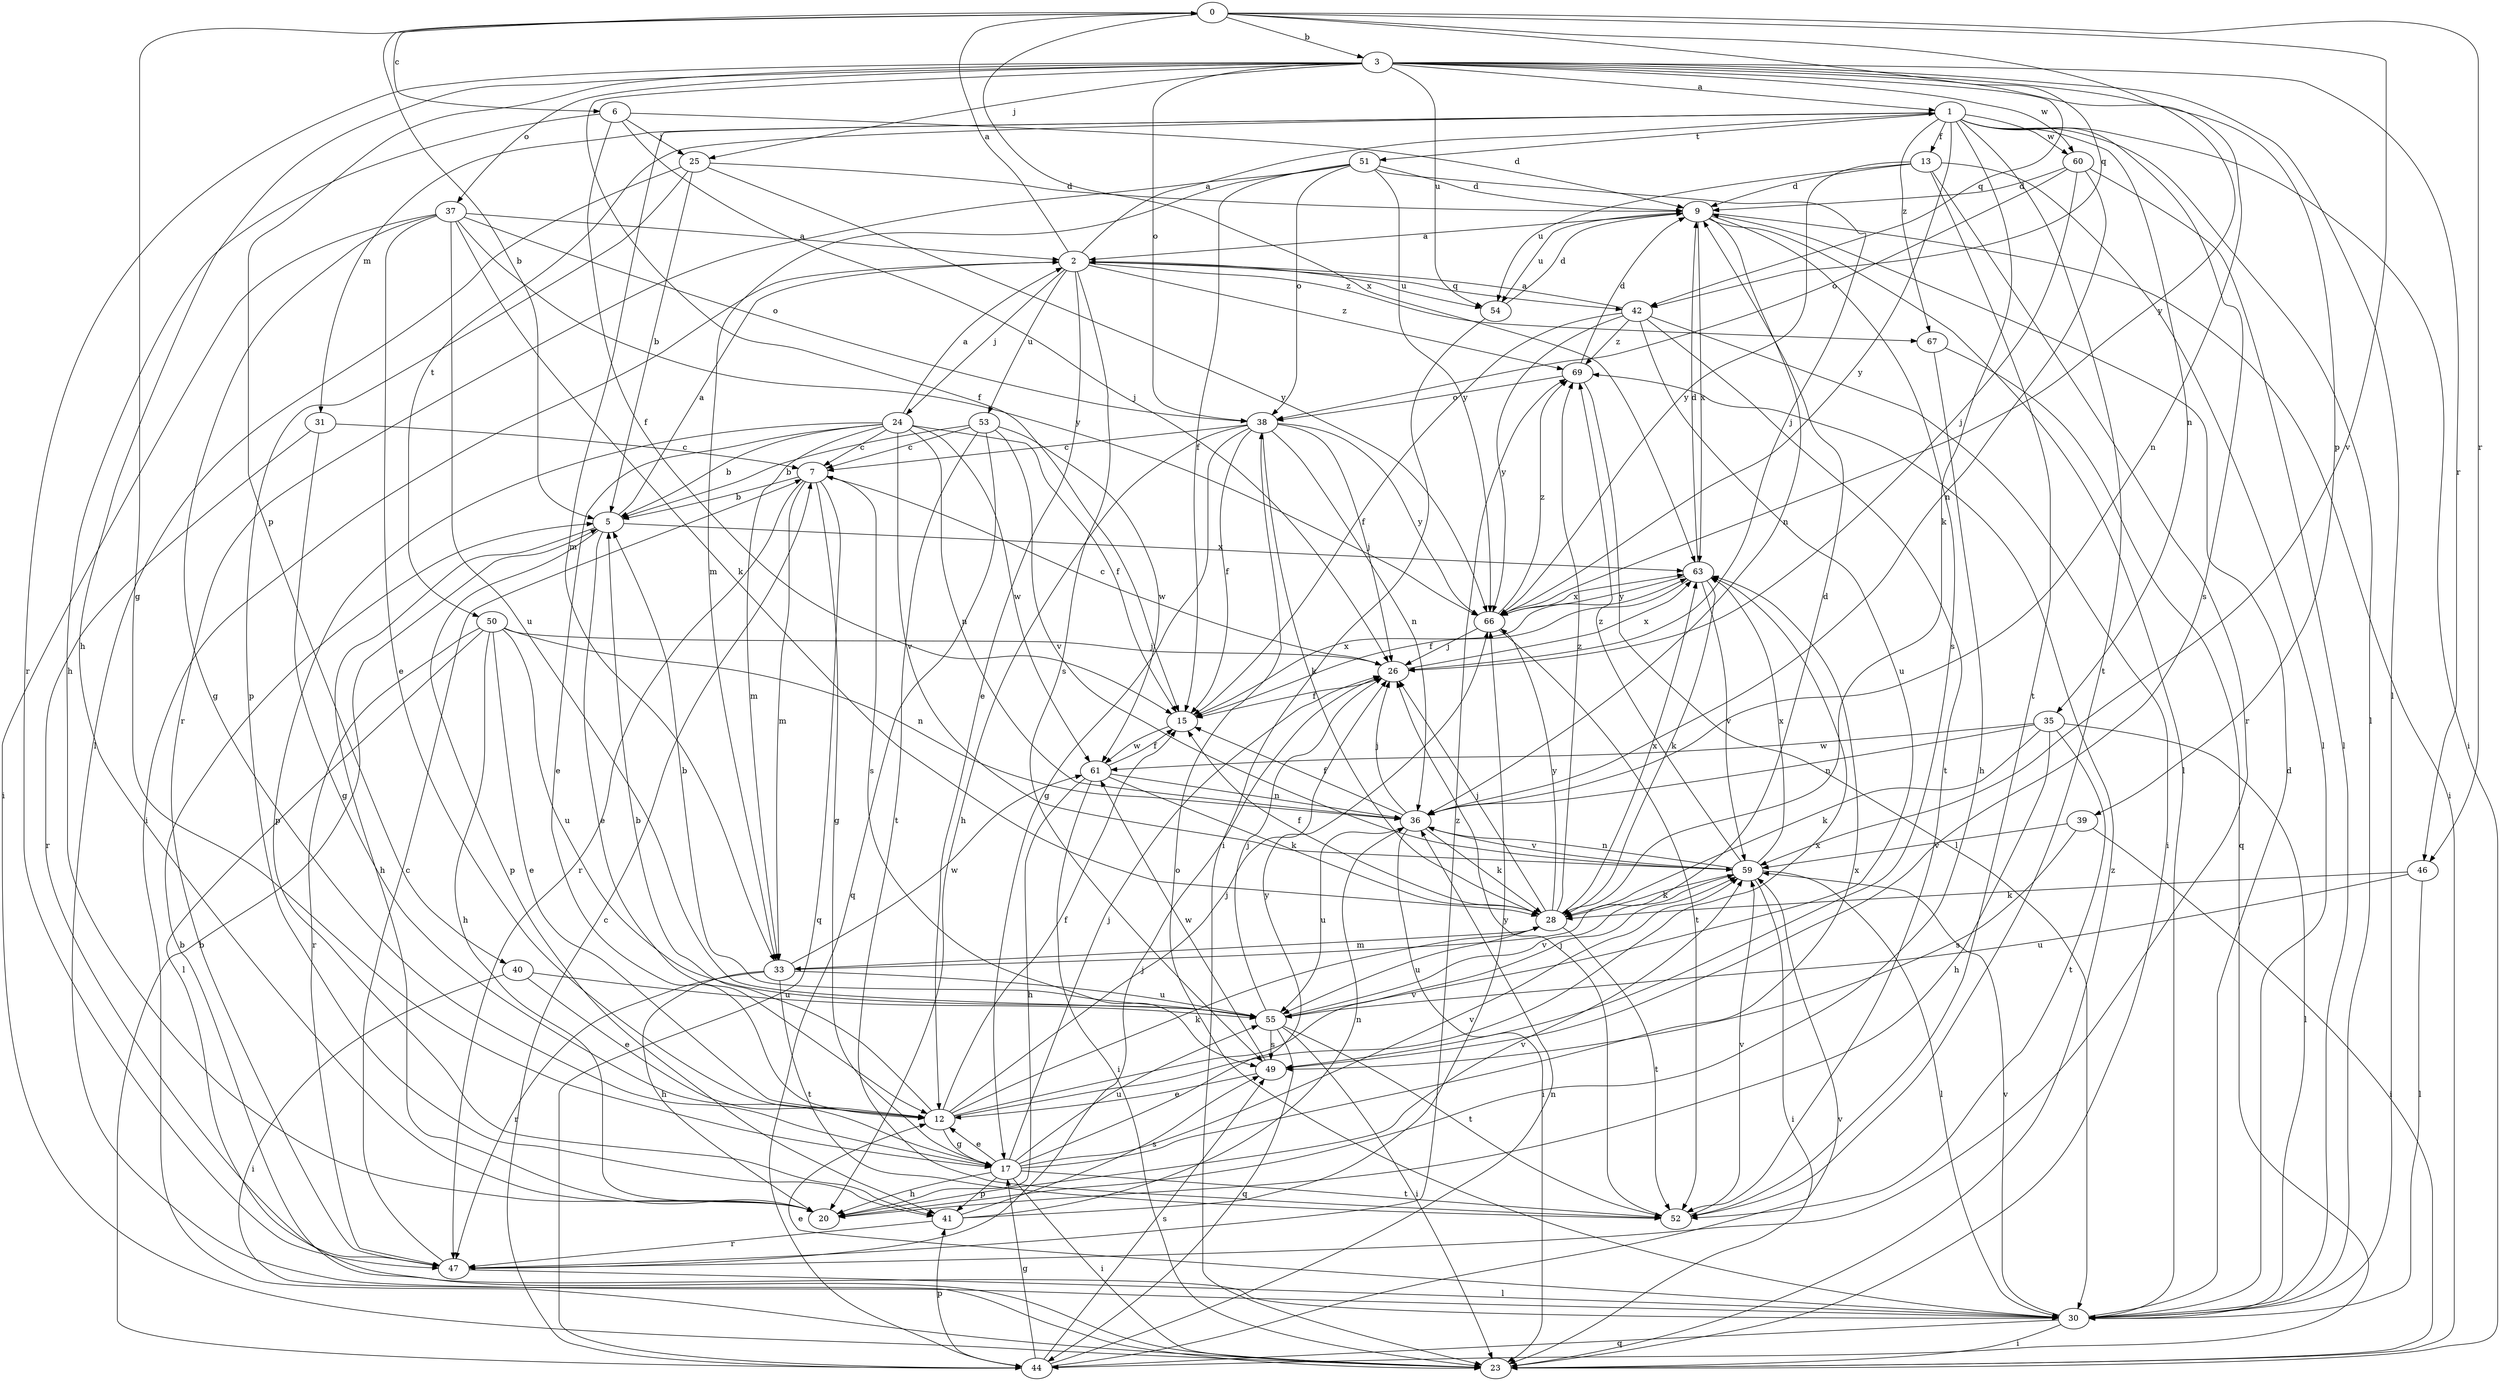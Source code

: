 strict digraph  {
0;
1;
2;
3;
5;
6;
7;
9;
12;
13;
15;
17;
20;
23;
24;
25;
26;
28;
30;
31;
33;
35;
36;
37;
38;
39;
40;
41;
42;
44;
46;
47;
49;
50;
51;
52;
53;
54;
55;
59;
60;
61;
63;
66;
67;
69;
0 -> 3  [label=b];
0 -> 5  [label=b];
0 -> 6  [label=c];
0 -> 17  [label=g];
0 -> 42  [label=q];
0 -> 46  [label=r];
0 -> 59  [label=v];
0 -> 63  [label=x];
0 -> 66  [label=y];
1 -> 13  [label=f];
1 -> 23  [label=i];
1 -> 28  [label=k];
1 -> 30  [label=l];
1 -> 31  [label=m];
1 -> 33  [label=m];
1 -> 35  [label=n];
1 -> 49  [label=s];
1 -> 50  [label=t];
1 -> 51  [label=t];
1 -> 52  [label=t];
1 -> 60  [label=w];
1 -> 66  [label=y];
1 -> 67  [label=z];
2 -> 0  [label=a];
2 -> 1  [label=a];
2 -> 12  [label=e];
2 -> 23  [label=i];
2 -> 24  [label=j];
2 -> 42  [label=q];
2 -> 49  [label=s];
2 -> 53  [label=u];
2 -> 54  [label=u];
2 -> 67  [label=z];
2 -> 69  [label=z];
3 -> 1  [label=a];
3 -> 15  [label=f];
3 -> 20  [label=h];
3 -> 25  [label=j];
3 -> 30  [label=l];
3 -> 36  [label=n];
3 -> 37  [label=o];
3 -> 38  [label=o];
3 -> 39  [label=p];
3 -> 40  [label=p];
3 -> 42  [label=q];
3 -> 46  [label=r];
3 -> 47  [label=r];
3 -> 54  [label=u];
3 -> 60  [label=w];
5 -> 2  [label=a];
5 -> 12  [label=e];
5 -> 20  [label=h];
5 -> 41  [label=p];
5 -> 63  [label=x];
6 -> 9  [label=d];
6 -> 15  [label=f];
6 -> 20  [label=h];
6 -> 25  [label=j];
6 -> 26  [label=j];
7 -> 5  [label=b];
7 -> 17  [label=g];
7 -> 33  [label=m];
7 -> 44  [label=q];
7 -> 47  [label=r];
7 -> 49  [label=s];
9 -> 2  [label=a];
9 -> 23  [label=i];
9 -> 30  [label=l];
9 -> 36  [label=n];
9 -> 49  [label=s];
9 -> 54  [label=u];
9 -> 63  [label=x];
12 -> 5  [label=b];
12 -> 15  [label=f];
12 -> 17  [label=g];
12 -> 26  [label=j];
12 -> 28  [label=k];
12 -> 59  [label=v];
12 -> 63  [label=x];
13 -> 9  [label=d];
13 -> 30  [label=l];
13 -> 47  [label=r];
13 -> 52  [label=t];
13 -> 54  [label=u];
13 -> 66  [label=y];
15 -> 61  [label=w];
15 -> 63  [label=x];
17 -> 12  [label=e];
17 -> 20  [label=h];
17 -> 23  [label=i];
17 -> 26  [label=j];
17 -> 41  [label=p];
17 -> 52  [label=t];
17 -> 55  [label=u];
17 -> 59  [label=v];
17 -> 63  [label=x];
17 -> 66  [label=y];
20 -> 59  [label=v];
23 -> 5  [label=b];
23 -> 69  [label=z];
24 -> 2  [label=a];
24 -> 5  [label=b];
24 -> 7  [label=c];
24 -> 12  [label=e];
24 -> 15  [label=f];
24 -> 33  [label=m];
24 -> 36  [label=n];
24 -> 41  [label=p];
24 -> 59  [label=v];
24 -> 61  [label=w];
25 -> 5  [label=b];
25 -> 9  [label=d];
25 -> 30  [label=l];
25 -> 41  [label=p];
25 -> 66  [label=y];
26 -> 7  [label=c];
26 -> 15  [label=f];
26 -> 63  [label=x];
28 -> 15  [label=f];
28 -> 26  [label=j];
28 -> 33  [label=m];
28 -> 52  [label=t];
28 -> 55  [label=u];
28 -> 63  [label=x];
28 -> 66  [label=y];
28 -> 69  [label=z];
30 -> 9  [label=d];
30 -> 12  [label=e];
30 -> 23  [label=i];
30 -> 38  [label=o];
30 -> 44  [label=q];
30 -> 59  [label=v];
31 -> 7  [label=c];
31 -> 17  [label=g];
31 -> 47  [label=r];
33 -> 9  [label=d];
33 -> 20  [label=h];
33 -> 47  [label=r];
33 -> 52  [label=t];
33 -> 55  [label=u];
33 -> 61  [label=w];
35 -> 20  [label=h];
35 -> 28  [label=k];
35 -> 30  [label=l];
35 -> 36  [label=n];
35 -> 52  [label=t];
35 -> 61  [label=w];
36 -> 15  [label=f];
36 -> 23  [label=i];
36 -> 26  [label=j];
36 -> 28  [label=k];
36 -> 55  [label=u];
36 -> 59  [label=v];
37 -> 2  [label=a];
37 -> 12  [label=e];
37 -> 17  [label=g];
37 -> 23  [label=i];
37 -> 28  [label=k];
37 -> 38  [label=o];
37 -> 55  [label=u];
37 -> 66  [label=y];
38 -> 7  [label=c];
38 -> 15  [label=f];
38 -> 17  [label=g];
38 -> 20  [label=h];
38 -> 26  [label=j];
38 -> 28  [label=k];
38 -> 36  [label=n];
38 -> 66  [label=y];
39 -> 23  [label=i];
39 -> 49  [label=s];
39 -> 59  [label=v];
40 -> 12  [label=e];
40 -> 23  [label=i];
40 -> 55  [label=u];
41 -> 36  [label=n];
41 -> 47  [label=r];
41 -> 49  [label=s];
41 -> 66  [label=y];
42 -> 2  [label=a];
42 -> 15  [label=f];
42 -> 23  [label=i];
42 -> 52  [label=t];
42 -> 55  [label=u];
42 -> 66  [label=y];
42 -> 69  [label=z];
44 -> 5  [label=b];
44 -> 7  [label=c];
44 -> 17  [label=g];
44 -> 36  [label=n];
44 -> 41  [label=p];
44 -> 49  [label=s];
44 -> 59  [label=v];
46 -> 28  [label=k];
46 -> 30  [label=l];
46 -> 55  [label=u];
47 -> 7  [label=c];
47 -> 26  [label=j];
47 -> 30  [label=l];
47 -> 69  [label=z];
49 -> 12  [label=e];
49 -> 61  [label=w];
50 -> 12  [label=e];
50 -> 20  [label=h];
50 -> 26  [label=j];
50 -> 30  [label=l];
50 -> 36  [label=n];
50 -> 47  [label=r];
50 -> 55  [label=u];
51 -> 9  [label=d];
51 -> 15  [label=f];
51 -> 26  [label=j];
51 -> 33  [label=m];
51 -> 38  [label=o];
51 -> 47  [label=r];
51 -> 66  [label=y];
52 -> 26  [label=j];
52 -> 59  [label=v];
53 -> 5  [label=b];
53 -> 7  [label=c];
53 -> 44  [label=q];
53 -> 52  [label=t];
53 -> 59  [label=v];
53 -> 61  [label=w];
54 -> 9  [label=d];
54 -> 23  [label=i];
55 -> 5  [label=b];
55 -> 23  [label=i];
55 -> 26  [label=j];
55 -> 44  [label=q];
55 -> 49  [label=s];
55 -> 52  [label=t];
55 -> 59  [label=v];
59 -> 23  [label=i];
59 -> 28  [label=k];
59 -> 30  [label=l];
59 -> 36  [label=n];
59 -> 63  [label=x];
59 -> 69  [label=z];
60 -> 9  [label=d];
60 -> 26  [label=j];
60 -> 30  [label=l];
60 -> 36  [label=n];
60 -> 38  [label=o];
61 -> 15  [label=f];
61 -> 20  [label=h];
61 -> 23  [label=i];
61 -> 28  [label=k];
61 -> 36  [label=n];
63 -> 9  [label=d];
63 -> 15  [label=f];
63 -> 28  [label=k];
63 -> 59  [label=v];
63 -> 66  [label=y];
66 -> 26  [label=j];
66 -> 52  [label=t];
66 -> 63  [label=x];
66 -> 69  [label=z];
67 -> 20  [label=h];
67 -> 44  [label=q];
69 -> 9  [label=d];
69 -> 30  [label=l];
69 -> 38  [label=o];
}
